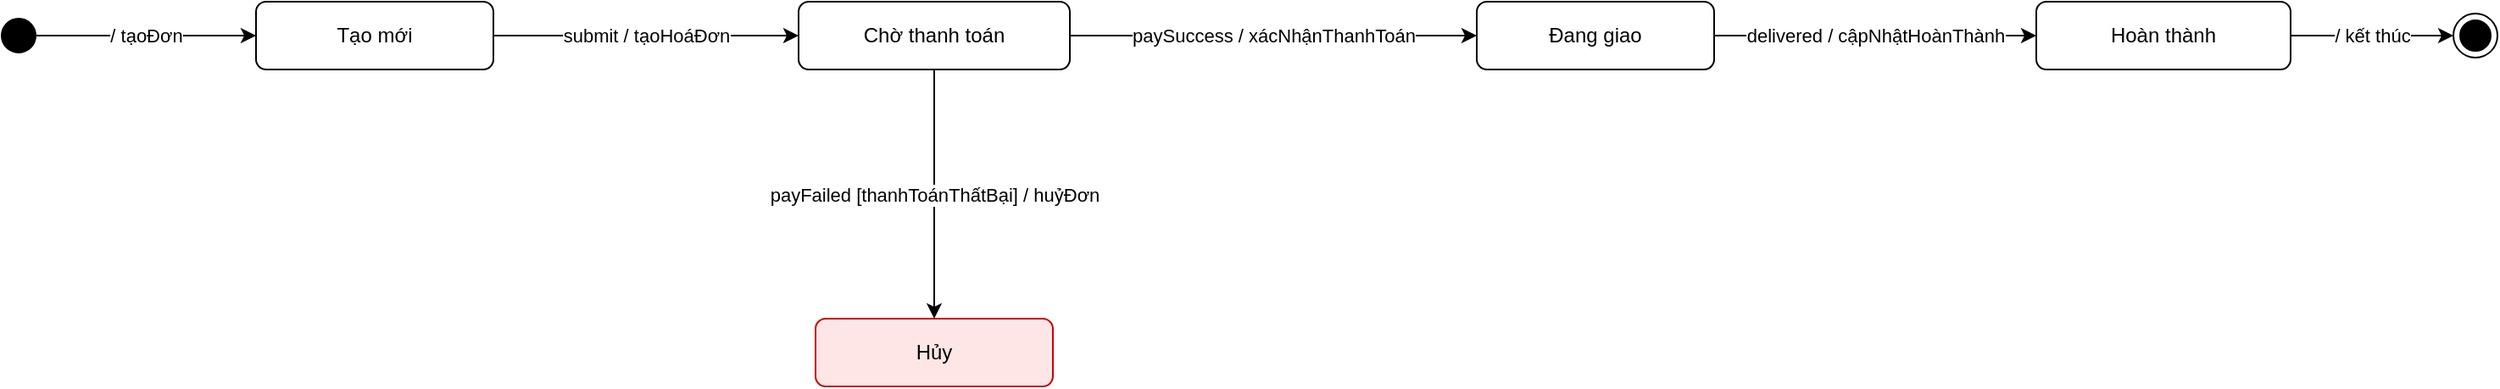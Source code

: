 <mxfile version="28.2.8">
  <diagram id="bai7" name="Bai7_State_Order">
    <mxGraphModel dx="3364" dy="935" grid="1" gridSize="10" guides="1" tooltips="1" connect="1" arrows="1" fold="1" page="1" pageScale="1" pageWidth="1169" pageHeight="827" math="0" shadow="0">
      <root>
        <mxCell id="0" />
        <mxCell id="1" parent="0" />
        <mxCell id="init" value="" style="ellipse;fillColor=strokeColor;html=1;" parent="1" vertex="1">
          <mxGeometry x="-530" y="143" width="20" height="20" as="geometry" />
        </mxCell>
        <mxCell id="s_new" value="Tạo mới" style="rounded=1;whiteSpace=wrap;html=1;" parent="1" vertex="1">
          <mxGeometry x="-380" y="133" width="140" height="40" as="geometry" />
        </mxCell>
        <mxCell id="s_wait" value="Chờ thanh toán" style="rounded=1;whiteSpace=wrap;html=1;" parent="1" vertex="1">
          <mxGeometry x="-60" y="133" width="160" height="40" as="geometry" />
        </mxCell>
        <mxCell id="s_ship" value="Đang giao" style="rounded=1;whiteSpace=wrap;html=1;" parent="1" vertex="1">
          <mxGeometry x="340" y="133" width="140" height="40" as="geometry" />
        </mxCell>
        <mxCell id="s_done" value="Hoàn thành" style="rounded=1;whiteSpace=wrap;html=1;" parent="1" vertex="1">
          <mxGeometry x="670" y="133" width="150" height="40" as="geometry" />
        </mxCell>
        <mxCell id="s_cancel" value="Hủy" style="rounded=1;whiteSpace=wrap;html=1;fillColor=#ffe6e6;strokeColor=#cc0000;" parent="1" vertex="1">
          <mxGeometry x="-50" y="320" width="140" height="40" as="geometry" />
        </mxCell>
        <mxCell id="final" value="" style="ellipse;html=1;shape=endState;fillColor=strokeColor;" parent="1" vertex="1">
          <mxGeometry x="916" y="140" width="26" height="26" as="geometry" />
        </mxCell>
        <mxCell id="t0" value="/ tạoĐơn" style="endArrow=classic;html=1;" parent="1" source="init" target="s_new" edge="1">
          <mxGeometry relative="1" as="geometry" />
        </mxCell>
        <mxCell id="t1" value="submit / tạoHoáĐơn" style="endArrow=classic;html=1;" parent="1" source="s_new" target="s_wait" edge="1">
          <mxGeometry relative="1" as="geometry" />
        </mxCell>
        <mxCell id="t2" value="paySuccess / xácNhậnThanhToán" style="endArrow=classic;html=1;" parent="1" source="s_wait" target="s_ship" edge="1">
          <mxGeometry relative="1" as="geometry" />
        </mxCell>
        <mxCell id="t3" value="payFailed [thanhToánThấtBại] / huỷĐơn" style="endArrow=classic;html=1;" parent="1" source="s_wait" target="s_cancel" edge="1">
          <mxGeometry relative="1" as="geometry" />
        </mxCell>
        <mxCell id="t4" value="delivered / cậpNhậtHoànThành" style="endArrow=classic;html=1;" parent="1" source="s_ship" target="s_done" edge="1">
          <mxGeometry relative="1" as="geometry" />
        </mxCell>
        <mxCell id="t5" value="/ kết thúc" style="endArrow=classic;html=1;" parent="1" source="s_done" target="final" edge="1">
          <mxGeometry relative="1" as="geometry" />
        </mxCell>
      </root>
    </mxGraphModel>
  </diagram>
</mxfile>
